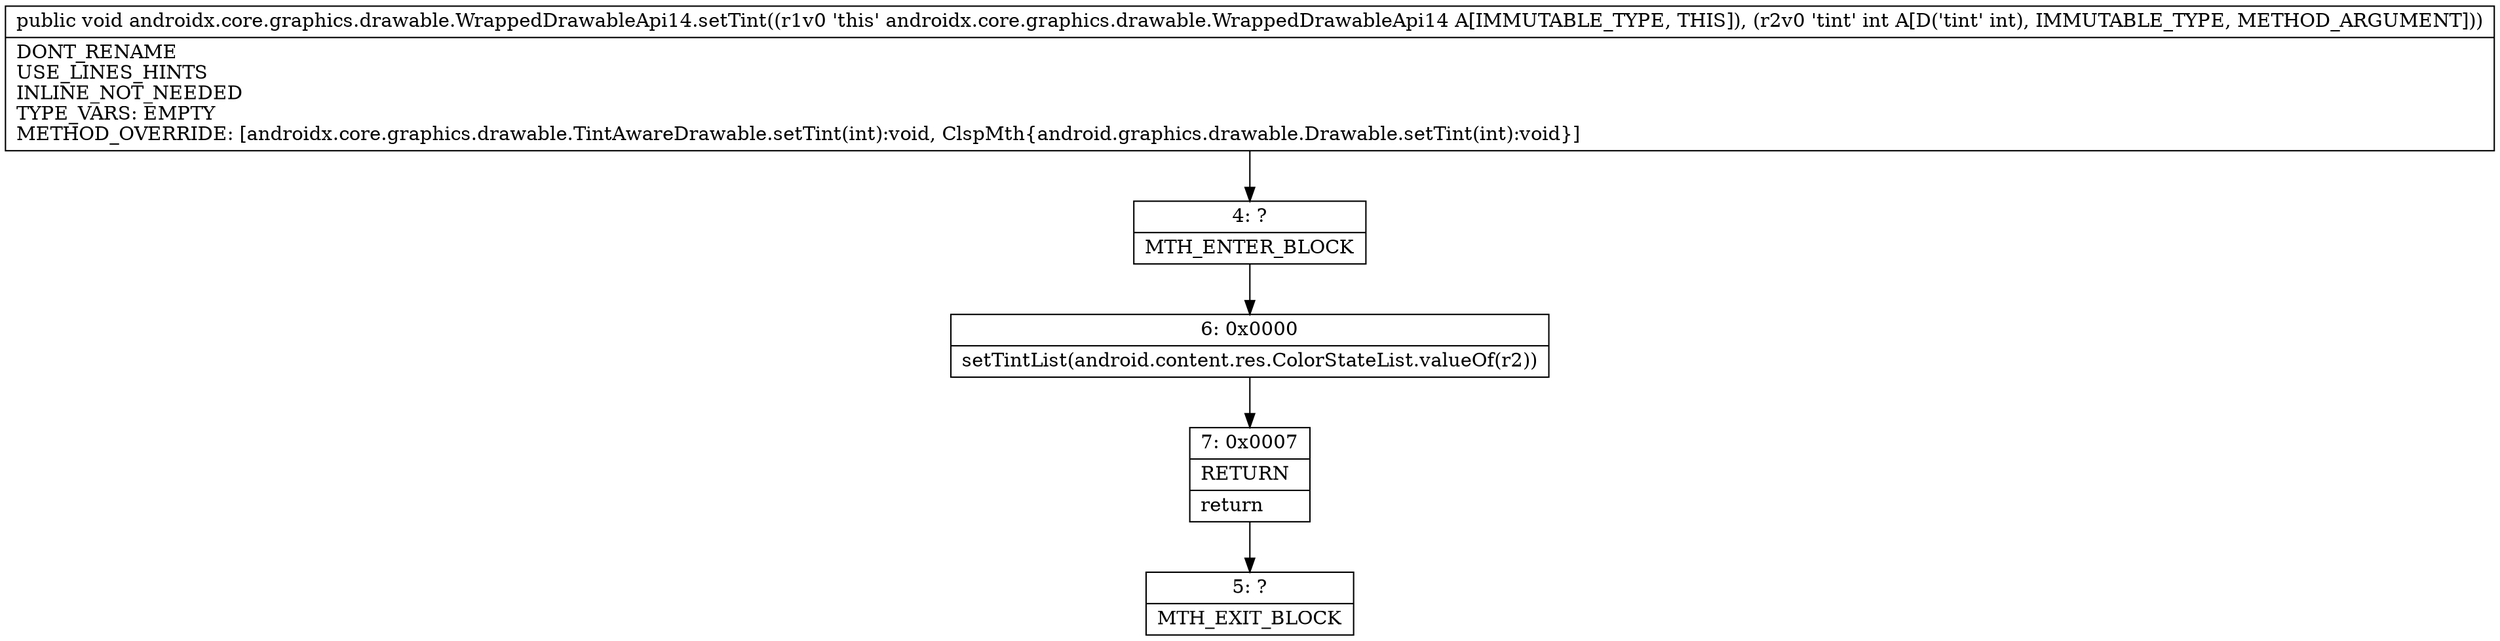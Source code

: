 digraph "CFG forandroidx.core.graphics.drawable.WrappedDrawableApi14.setTint(I)V" {
Node_4 [shape=record,label="{4\:\ ?|MTH_ENTER_BLOCK\l}"];
Node_6 [shape=record,label="{6\:\ 0x0000|setTintList(android.content.res.ColorStateList.valueOf(r2))\l}"];
Node_7 [shape=record,label="{7\:\ 0x0007|RETURN\l|return\l}"];
Node_5 [shape=record,label="{5\:\ ?|MTH_EXIT_BLOCK\l}"];
MethodNode[shape=record,label="{public void androidx.core.graphics.drawable.WrappedDrawableApi14.setTint((r1v0 'this' androidx.core.graphics.drawable.WrappedDrawableApi14 A[IMMUTABLE_TYPE, THIS]), (r2v0 'tint' int A[D('tint' int), IMMUTABLE_TYPE, METHOD_ARGUMENT]))  | DONT_RENAME\lUSE_LINES_HINTS\lINLINE_NOT_NEEDED\lTYPE_VARS: EMPTY\lMETHOD_OVERRIDE: [androidx.core.graphics.drawable.TintAwareDrawable.setTint(int):void, ClspMth\{android.graphics.drawable.Drawable.setTint(int):void\}]\l}"];
MethodNode -> Node_4;Node_4 -> Node_6;
Node_6 -> Node_7;
Node_7 -> Node_5;
}

